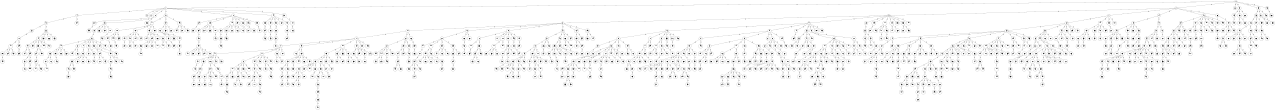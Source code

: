 graph G {
size="8.5,11;"
ratio = "expand;"
fixedsize="true;"
overlap="scale;"
node[shape=circle,width=.12,hight=.12,fontsize=12]
edge[fontsize=12]

0[label=" 0" color=black, pos="1.2141458,0.11451828!"];
1[label=" 1" color=black, pos="0.95527713,1.3007215!"];
2[label=" 2" color=black, pos="2.3931111,2.6183411!"];
3[label=" 3" color=black, pos="1.3538071,0.041239372!"];
4[label=" 4" color=black, pos="2.1557053,0.086339842!"];
5[label=" 5" color=black, pos="0.83362644,0.29618573!"];
6[label=" 6" color=black, pos="2.411159,1.8099886!"];
7[label=" 7" color=black, pos="2.7569724,1.6696483!"];
8[label=" 8" color=black, pos="1.10116,0.3485064!"];
9[label=" 9" color=black, pos="1.389435,2.8474424!"];
10[label=" 10" color=black, pos="2.1444958,1.7521698!"];
11[label=" 11" color=black, pos="1.1530431,1.8794347!"];
12[label=" 12" color=black, pos="2.8714658,1.8832744!"];
13[label=" 13" color=black, pos="2.1867255,0.8334497!"];
14[label=" 14" color=black, pos="0.016224743,1.7366168!"];
15[label=" 15" color=black, pos="1.8088788,0.74431536!"];
16[label=" 16" color=black, pos="2.1904316,0.9664758!"];
17[label=" 17" color=black, pos="0.74204964,2.3624128!"];
18[label=" 18" color=black, pos="1.2797017,2.3848483!"];
19[label=" 19" color=black, pos="0.90799183,1.7414932!"];
20[label=" 20" color=black, pos="0.23005748,0.48454985!"];
21[label=" 21" color=black, pos="0.80422774,2.0146674!"];
22[label=" 22" color=black, pos="0.96143786,0.59364965!"];
23[label=" 23" color=black, pos="0.15754933,0.68035536!"];
24[label=" 24" color=black, pos="2.4307868,1.9278476!"];
25[label=" 25" color=black, pos="2.4607494,1.0593818!"];
26[label=" 26" color=black, pos="2.404843,0.1731959!"];
27[label=" 27" color=black, pos="2.708513,0.092292463!"];
28[label=" 28" color=black, pos="0.53945675,1.3553534!"];
29[label=" 29" color=black, pos="0.89484186,1.164137!"];
30[label=" 30" color=black, pos="2.1213051,1.6265963!"];
31[label=" 31" color=black, pos="1.0957516,0.62683536!"];
32[label=" 32" color=black, pos="0.95378286,2.6993748!"];
33[label=" 33" color=black, pos="2.8449433,0.15498332!"];
34[label=" 34" color=black, pos="0.20298664,2.5626212!"];
35[label=" 35" color=black, pos="0.24286835,1.8500701!"];
36[label=" 36" color=black, pos="2.231756,2.1260096!"];
37[label=" 37" color=black, pos="1.5754444,2.9828776!"];
38[label=" 38" color=black, pos="0.047933182,2.9756039!"];
39[label=" 39" color=black, pos="0.9164256,2.6702232!"];
40[label=" 40" color=black, pos="2.1571222,1.2847407!"];
41[label=" 41" color=black, pos="2.1283546,2.2518519!"];
42[label=" 42" color=black, pos="1.7679032,1.2428408!"];
43[label=" 43" color=black, pos="0.46938675,0.79309669!"];
44[label=" 44" color=black, pos="2.2983346,0.82774056!"];
45[label=" 45" color=black, pos="0.20925284,2.5705285!"];
46[label=" 46" color=black, pos="1.420092,0.40087083!"];
47[label=" 47" color=black, pos="0.14857161,0.20672607!"];
48[label=" 48" color=black, pos="1.440692,2.3077593!"];
49[label=" 49" color=black, pos="2.9311908,0.90038778!"];
50[label=" 50" color=black, pos="2.3740843,1.7098656!"];
51[label=" 51" color=black, pos="1.2361396,0.54461378!"];
52[label=" 52" color=black, pos="0.42206856,2.4082532!"];
53[label=" 53" color=black, pos="1.1829724,0.88850742!"];
54[label=" 54" color=black, pos="2.524914,0.93958206!"];
55[label=" 55" color=black, pos="0.36047227,1.9791794!"];
56[label=" 56" color=black, pos="0.63777489,2.3702109!"];
57[label=" 57" color=black, pos="2.84655,2.2680597!"];
58[label=" 58" color=black, pos="2.4138273,1.0641053!"];
59[label=" 59" color=black, pos="2.4808876,0.18444109!"];
60[label=" 60" color=black, pos="0.98107345,2.5342775!"];
61[label=" 61" color=black, pos="0.57147593,1.7671103!"];
62[label=" 62" color=black, pos="2.7121632,2.7698756!"];
63[label=" 63" color=black, pos="2.8530005,1.8737998!"];
64[label=" 64" color=black, pos="1.0359937,0.059741088!"];
65[label=" 65" color=black, pos="1.5146093,1.103178!"];
66[label=" 66" color=black, pos="2.3057261,0.57840348!"];
67[label=" 67" color=black, pos="0.77600244,2.6895698!"];
68[label=" 68" color=black, pos="2.3555388,1.9211218!"];
69[label=" 69" color=black, pos="2.6466323,0.023404711!"];
70[label=" 70" color=black, pos="1.3949245,2.431431!"];
71[label=" 71" color=black, pos="2.5423353,2.7387004!"];
72[label=" 72" color=black, pos="1.5492414,1.4608727!"];
73[label=" 73" color=black, pos="1.1262423,2.9922873!"];
74[label=" 74" color=black, pos="1.7313341,0.21858206!"];
75[label=" 75" color=black, pos="1.3335353,2.2644124!"];
76[label=" 76" color=black, pos="2.1319992,2.6160889!"];
77[label=" 77" color=black, pos="2.8737663,2.1374271!"];
78[label=" 78" color=black, pos="0.43277393,0.51661583!"];
79[label=" 79" color=black, pos="0.87408885,0.5534382!"];
80[label=" 80" color=black, pos="2.0537578,1.487181!"];
81[label=" 81" color=black, pos="2.5783616,2.6119685!"];
82[label=" 82" color=black, pos="1.050159,1.8170322!"];
83[label=" 83" color=black, pos="0.73870245,2.0727685!"];
84[label=" 84" color=black, pos="0.26697874,2.6493332!"];
85[label=" 85" color=black, pos="0.32835114,1.4094358!"];
86[label=" 86" color=black, pos="1.3556184,2.7362343!"];
87[label=" 87" color=black, pos="2.1813679,2.6530375!"];
88[label=" 88" color=black, pos="2.3039834,2.4151259!"];
89[label=" 89" color=black, pos="2.6196868,2.1920407!"];
90[label=" 90" color=black, pos="2.857645,1.0535402!"];
91[label=" 91" color=black, pos="0.090517523,1.4670491!"];
92[label=" 92" color=black, pos="2.8151662,1.4982413!"];
93[label=" 93" color=black, pos="0.90314261,2.9046424!"];
94[label=" 94" color=black, pos="1.8337288,2.4884682!"];
95[label=" 95" color=black, pos="1.9305492,2.2502224!"];
96[label=" 96" color=black, pos="2.2817242,1.1168776!"];
97[label=" 97" color=black, pos="1.6924427,2.5712567!"];
98[label=" 98" color=black, pos="1.3179913,2.1464351!"];
99[label=" 99" color=black, pos="1.7511056,0.76600507!"];
100[label=" 100" color=black, pos="0.7298665,1.7097891!"];
101[label=" 101" color=black, pos="2.1719235,1.8917701!"];
102[label=" 102" color=black, pos="2.2553082,2.0207489!"];
103[label=" 103" color=black, pos="2.521744,1.4203899!"];
104[label=" 104" color=black, pos="1.9363196,1.704879!"];
105[label=" 105" color=black, pos="0.84618584,1.1788499!"];
106[label=" 106" color=black, pos="1.9009326,1.5726859!"];
107[label=" 107" color=black, pos="0.93876918,0.21830991!"];
108[label=" 108" color=black, pos="0.60293737,1.3016448!"];
109[label=" 109" color=black, pos="0.54253055,2.7805131!"];
110[label=" 110" color=black, pos="2.5736532,1.9836961!"];
111[label=" 111" color=black, pos="2.0722333,0.89886521!"];
112[label=" 112" color=black, pos="0.9413535,1.6373152!"];
113[label=" 113" color=black, pos="0.87987992,0.95171646!"];
114[label=" 114" color=black, pos="2.1414501,2.4328506!"];
115[label=" 115" color=black, pos="1.8630934,0.74885494!"];
116[label=" 116" color=black, pos="0.57925957,2.2408916!"];
117[label=" 117" color=black, pos="2.2439146,0.91962886!"];
118[label=" 118" color=black, pos="1.8226666,1.9129649!"];
119[label=" 119" color=black, pos="1.307411,0.90345281!"];
120[label=" 120" color=black, pos="1.4155743,2.0363038!"];
121[label=" 121" color=black, pos="2.356933,2.0762667!"];
122[label=" 122" color=black, pos="0.51242265,2.5786024!"];
123[label=" 123" color=black, pos="2.1602779,2.8415468!"];
124[label=" 124" color=black, pos="2.3779571,1.8613275!"];
125[label=" 125" color=black, pos="1.1038431,0.43943942!"];
126[label=" 126" color=black, pos="2.6842814,2.8214097!"];
127[label=" 127" color=black, pos="2.1642343,1.2404568!"];
128[label=" 128" color=black, pos="2.2656305,0.87526282!"];
129[label=" 129" color=black, pos="1.2647808,2.1209467!"];
130[label=" 130" color=black, pos="2.4606468,1.1527195!"];
131[label=" 131" color=black, pos="2.0270064,2.3604621!"];
132[label=" 132" color=black, pos="1.0767048,1.0268351!"];
133[label=" 133" color=black, pos="1.0027461,1.1070577!"];
134[label=" 134" color=black, pos="2.8186788,1.6787198!"];
135[label=" 135" color=black, pos="1.6533299,0.56272175!"];
136[label=" 136" color=black, pos="2.1959371,1.5415239!"];
137[label=" 137" color=black, pos="2.3895141,0.23792132!"];
138[label=" 138" color=black, pos="2.3620196,1.4710856!"];
139[label=" 139" color=black, pos="2.3849072,2.7939894!"];
140[label=" 140" color=black, pos="2.0533375,2.6421599!"];
141[label=" 141" color=black, pos="0.28709899,2.743111!"];
142[label=" 142" color=black, pos="2.6776849,0.088690915!"];
143[label=" 143" color=black, pos="0.34100727,2.2499752!"];
144[label=" 144" color=black, pos="0.089397236,2.9976622!"];
145[label=" 145" color=black, pos="1.4539696,2.3290723!"];
146[label=" 146" color=black, pos="0.62622436,0.20501514!"];
147[label=" 147" color=black, pos="2.6317057,2.4727435!"];
148[label=" 148" color=black, pos="2.819829,2.7411267!"];
149[label=" 149" color=black, pos="2.8641209,1.2127058!"];
150[label=" 150" color=black, pos="1.9060685,0.87282063!"];
151[label=" 151" color=black, pos="1.9528094,2.7840201!"];
152[label=" 152" color=black, pos="1.9142949,2.5211179!"];
153[label=" 153" color=black, pos="2.0172658,0.18425369!"];
154[label=" 154" color=black, pos="0.65034808,2.6546217!"];
155[label=" 155" color=black, pos="2.3882734,2.9670969!"];
156[label=" 156" color=black, pos="0.24226848,1.3150304!"];
157[label=" 157" color=black, pos="0.19246133,2.6481952!"];
158[label=" 158" color=black, pos="2.8291329,0.34560552!"];
159[label=" 159" color=black, pos="2.6438116,2.8241488!"];
160[label=" 160" color=black, pos="2.9113079,1.926371!"];
161[label=" 161" color=black, pos="1.1954569,0.57206386!"];
162[label=" 162" color=black, pos="2.4998935,2.1278588!"];
163[label=" 163" color=black, pos="2.3540507,2.0962693!"];
164[label=" 164" color=black, pos="1.8031793,2.7027085!"];
165[label=" 165" color=black, pos="1.9390358,1.0941704!"];
166[label=" 166" color=black, pos="1.8719195,1.5501109!"];
167[label=" 167" color=black, pos="0.56940154,2.0738376!"];
168[label=" 168" color=black, pos="0.71952646,2.4092831!"];
169[label=" 169" color=black, pos="2.1108333,2.7607884!"];
170[label=" 170" color=black, pos="0.2080325,0.49889369!"];
171[label=" 171" color=black, pos="2.9836029,2.1584024!"];
172[label=" 172" color=black, pos="0.0064625638,0.78242285!"];
173[label=" 173" color=black, pos="1.2120146,0.71366699!"];
174[label=" 174" color=black, pos="2.3163692,1.5996652!"];
175[label=" 175" color=black, pos="2.6380376,1.3664802!"];
176[label=" 176" color=black, pos="0.67371135,0.27254742!"];
177[label=" 177" color=black, pos="0.75711023,2.3952714!"];
178[label=" 178" color=black, pos="1.921983,1.5272259!"];
179[label=" 179" color=black, pos="0.48932806,0.69236814!"];
180[label=" 180" color=black, pos="2.5467392,1.441289!"];
181[label=" 181" color=black, pos="1.3513843,2.8426879!"];
182[label=" 182" color=black, pos="1.4187338,1.5535243!"];
183[label=" 183" color=black, pos="2.1158558,1.4143354!"];
184[label=" 184" color=black, pos="1.6957678,2.5741118!"];
185[label=" 185" color=black, pos="1.7202187,2.4180207!"];
186[label=" 186" color=black, pos="0.86354834,2.5477876!"];
187[label=" 187" color=black, pos="1.6308749,2.848667!"];
188[label=" 188" color=black, pos="1.7149468,2.9363679!"];
189[label=" 189" color=black, pos="0.44491196,0.73408456!"];
190[label=" 190" color=black, pos="0.22140888,2.9204172!"];
191[label=" 191" color=black, pos="2.2076133,2.1268318!"];
192[label=" 192" color=black, pos="1.0216354,2.3562591!"];
193[label=" 193" color=black, pos="2.6703268,1.3840557!"];
194[label=" 194" color=black, pos="1.7195264,1.8867516!"];
195[label=" 195" color=black, pos="1.1719991,0.52801549!"];
196[label=" 196" color=black, pos="1.0253746,0.95327693!"];
197[label=" 197" color=black, pos="2.2434393,0.33393235!"];
198[label=" 198" color=black, pos="1.9749703,1.8021128!"];
199[label=" 199" color=black, pos="0.58910209,1.0859648!"];
200[label=" 200" color=black, pos="1.6298883,1.3525915!"];
201[label=" 201" color=black, pos="0.21650362,2.8340903!"];
202[label=" 202" color=black, pos="2.6684906,2.2864314!"];
203[label=" 203" color=black, pos="1.4562605,2.7274356!"];
204[label=" 204" color=black, pos="1.2788303,1.9519217!"];
205[label=" 205" color=black, pos="2.368074,1.9871177!"];
206[label=" 206" color=black, pos="1.5402035,1.5256281!"];
207[label=" 207" color=black, pos="1.7181752,0.74004312!"];
208[label=" 208" color=black, pos="1.0538166,2.6482787!"];
209[label=" 209" color=black, pos="0.82928189,2.2063503!"];
210[label=" 210" color=black, pos="1.2032109,1.3382622!"];
211[label=" 211" color=black, pos="1.3072285,1.1411065!"];
212[label=" 212" color=black, pos="0.74641039,1.1083284!"];
213[label=" 213" color=black, pos="2.3788822,0.45752879!"];
214[label=" 214" color=black, pos="0.8846767,1.0483914!"];
215[label=" 215" color=black, pos="2.5947497,0.95091549!"];
216[label=" 216" color=black, pos="1.8810691,0.91888656!"];
217[label=" 217" color=black, pos="2.0815632,2.2081235!"];
218[label=" 218" color=black, pos="1.6180185,1.9442455!"];
219[label=" 219" color=black, pos="1.6120836,0.5113059!"];
220[label=" 220" color=black, pos="1.1783801,0.47297842!"];
221[label=" 221" color=black, pos="1.7150805,2.4763481!"];
222[label=" 222" color=black, pos="1.9136641,0.20260911!"];
223[label=" 223" color=black, pos="0.31317395,2.15698!"];
224[label=" 224" color=black, pos="1.7527188,1.9045941!"];
225[label=" 225" color=black, pos="2.2011034,1.119056!"];
226[label=" 226" color=black, pos="1.6591034,0.744369!"];
227[label=" 227" color=black, pos="1.1486535,0.62968106!"];
228[label=" 228" color=black, pos="0.87530923,1.8842959!"];
229[label=" 229" color=black, pos="0.03316669,2.1901469!"];
230[label=" 230" color=black, pos="2.8853834,0.45524446!"];
231[label=" 231" color=black, pos="1.5462806,2.3928004!"];
232[label=" 232" color=black, pos="0.68809104,2.1332813!"];
233[label=" 233" color=black, pos="1.4101122,0.7083164!"];
234[label=" 234" color=black, pos="2.3156388,1.3404027!"];
235[label=" 235" color=black, pos="1.7083603,1.7913259!"];
236[label=" 236" color=black, pos="2.0727432,2.1740592!"];
237[label=" 237" color=black, pos="1.0362657,1.0527407!"];
238[label=" 238" color=black, pos="2.7569621,1.1202064!"];
239[label=" 239" color=black, pos="2.1202096,0.60224199!"];
240[label=" 240" color=black, pos="2.8104014,0.6974951!"];
241[label=" 241" color=black, pos="0.98786065,0.28972926!"];
242[label=" 242" color=black, pos="1.8584969,1.7677918!"];
243[label=" 243" color=black, pos="0.60021573,0.15052674!"];
244[label=" 244" color=black, pos="1.2347394,1.7788689!"];
245[label=" 245" color=black, pos="1.688792,1.1926542!"];
246[label=" 246" color=black, pos="0.33959472,2.7489967!"];
247[label=" 247" color=black, pos="1.8258675,0.26810496!"];
248[label=" 248" color=black, pos="1.086762,0.85678246!"];
249[label=" 249" color=black, pos="1.3714116,2.3781222!"];
250[label=" 250" color=black, pos="0.7766437,2.7967657!"];
251[label=" 251" color=black, pos="2.7050316,1.0498184!"];
252[label=" 252" color=black, pos="0.27187838,1.2107761!"];
253[label=" 253" color=black, pos="2.6602969,1.4064245!"];
254[label=" 254" color=black, pos="1.7162909,0.45969593!"];
255[label=" 255" color=black, pos="2.5066599,1.1784273!"];
256[label=" 256" color=black, pos="2.693401,1.6680446!"];
257[label=" 257" color=black, pos="2.1817214,0.29472098!"];
258[label=" 258" color=black, pos="2.1920807,0.33522457!"];
259[label=" 259" color=black, pos="1.0387791,1.8368834!"];
260[label=" 260" color=black, pos="1.2137303,1.2713279!"];
261[label=" 261" color=black, pos="1.4510898,1.8739188!"];
262[label=" 262" color=black, pos="0.83317361,0.70953917!"];
263[label=" 263" color=black, pos="2.0614156,1.9332555!"];
264[label=" 264" color=black, pos="0.92317615,2.8196291!"];
265[label=" 265" color=black, pos="0.6474669,2.0632627!"];
266[label=" 266" color=black, pos="1.2058367,2.73666!"];
267[label=" 267" color=black, pos="1.7835303,1.5552733!"];
268[label=" 268" color=black, pos="1.6212028,1.8712877!"];
269[label=" 269" color=black, pos="2.5043535,1.2396734!"];
270[label=" 270" color=black, pos="0.07882124,0.67736064!"];
271[label=" 271" color=black, pos="1.837179,2.8950534!"];
272[label=" 272" color=black, pos="1.2119163,0.86525276!"];
273[label=" 273" color=black, pos="2.8290326,0.69893079!"];
274[label=" 274" color=black, pos="2.3270028,2.2794852!"];
275[label=" 275" color=black, pos="0.0091340956,0.10779359!"];
276[label=" 276" color=black, pos="0.66135952,0.70262958!"];
277[label=" 277" color=black, pos="0.72428783,1.5032401!"];
278[label=" 278" color=black, pos="2.8915156,2.9433459!"];
279[label=" 279" color=black, pos="1.7912169,1.4890498!"];
280[label=" 280" color=black, pos="2.5530819,0.86251631!"];
281[label=" 281" color=black, pos="0.28281802,1.4169839!"];
282[label=" 282" color=black, pos="0.99703785,1.7203538!"];
283[label=" 283" color=black, pos="0.53122745,1.6365089!"];
284[label=" 284" color=black, pos="1.8072287,2.3583!"];
285[label=" 285" color=black, pos="0.28144145,2.3346256!"];
286[label=" 286" color=black, pos="1.0421408,1.9016517!"];
287[label=" 287" color=black, pos="2.1163709,0.83649089!"];
288[label=" 288" color=black, pos="2.745004,1.0515674!"];
289[label=" 289" color=black, pos="2.2604543,0.63764278!"];
290[label=" 290" color=black, pos="2.1650203,1.2636641!"];
291[label=" 291" color=black, pos="2.186144,1.8888347!"];
292[label=" 292" color=black, pos="2.2393114,1.5248893!"];
293[label=" 293" color=black, pos="0.10867478,1.6937099!"];
294[label=" 294" color=black, pos="2.1374865,2.9841734!"];
295[label=" 295" color=black, pos="2.986063,0.92331032!"];
296[label=" 296" color=black, pos="1.5196714,2.7588889!"];
297[label=" 297" color=black, pos="0.44342893,2.0376179!"];
298[label=" 298" color=black, pos="1.7545283,2.3046969!"];
299[label=" 299" color=black, pos="2.2014549,0.9340451!"];
300[label=" 300" color=black, pos="0.44066634,2.9615191!"];
301[label=" 301" color=black, pos="2.3184494,0.70015675!"];
302[label=" 302" color=black, pos="0.25059057,2.7097934!"];
303[label=" 303" color=black, pos="0.50499437,1.9677205!"];
304[label=" 304" color=black, pos="0.60798144,2.8047915!"];
305[label=" 305" color=black, pos="1.1231411,0.65985958!"];
306[label=" 306" color=black, pos="1.1436914,2.8183417!"];
307[label=" 307" color=black, pos="2.1580882,0.78591255!"];
308[label=" 308" color=black, pos="2.2113212,2.1480956!"];
309[label=" 309" color=black, pos="0.40266073,0.98570662!"];
310[label=" 310" color=black, pos="0.53258249,2.8899048!"];
311[label=" 311" color=black, pos="0.32860381,0.062242668!"];
312[label=" 312" color=black, pos="1.5842347,2.9879956!"];
313[label=" 313" color=black, pos="0.70944363,0.58504507!"];
314[label=" 314" color=black, pos="1.6124117,0.19828125!"];
315[label=" 315" color=black, pos="1.1557735,2.3692544!"];
316[label=" 316" color=black, pos="1.7316255,2.8968654!"];
317[label=" 317" color=black, pos="1.3656024,0.78753752!"];
318[label=" 318" color=black, pos="0.57807211,0.93576174!"];
319[label=" 319" color=black, pos="0.53506762,1.8432612!"];
320[label=" 320" color=black, pos="0.86503863,0.82667799!"];
321[label=" 321" color=black, pos="2.479112,1.4276173!"];
322[label=" 322" color=black, pos="0.81510982,2.8620236!"];
323[label=" 323" color=black, pos="1.6100923,1.3379782!"];
324[label=" 324" color=black, pos="1.748628,0.47600404!"];
325[label=" 325" color=black, pos="1.1174157,0.012415315!"];
326[label=" 326" color=black, pos="1.9409839,1.6021637!"];
327[label=" 327" color=black, pos="1.9461815,0.5953538!"];
328[label=" 328" color=black, pos="0.27668162,0.38570236!"];
329[label=" 329" color=black, pos="1.8337549,1.8473173!"];
330[label=" 330" color=black, pos="1.4392181,2.619748!"];
331[label=" 331" color=black, pos="0.94061885,2.3910282!"];
332[label=" 332" color=black, pos="1.1925698,2.8034773!"];
333[label=" 333" color=black, pos="1.1305738,0.0054732095!"];
334[label=" 334" color=black, pos="2.7640697,1.5476093!"];
335[label=" 335" color=black, pos="1.0530617,1.5214712!"];
336[label=" 336" color=black, pos="2.5649949,2.0855369!"];
337[label=" 337" color=black, pos="1.7204932,1.0476144!"];
338[label=" 338" color=black, pos="2.6421951,0.20902176!"];
339[label=" 339" color=black, pos="0.62508862,2.2720608!"];
340[label=" 340" color=black, pos="1.4670823,1.1276439!"];
341[label=" 341" color=black, pos="0.89143071,0.66921386!"];
342[label=" 342" color=black, pos="1.740754,1.3657515!"];
343[label=" 343" color=black, pos="0.35978618,1.123559!"];
344[label=" 344" color=black, pos="2.7943964,2.3235308!"];
345[label=" 345" color=black, pos="0.14195023,1.6746009!"];
346[label=" 346" color=black, pos="0.038507562,1.3669593!"];
347[label=" 347" color=black, pos="0.48367265,1.4812546!"];
348[label=" 348" color=black, pos="2.7145582,1.5484111!"];
349[label=" 349" color=black, pos="0.74201551,0.26148929!"];
350[label=" 350" color=black, pos="2.434448,0.27658516!"];
351[label=" 351" color=black, pos="2.5144636,1.7190153!"];
352[label=" 352" color=black, pos="0.6092402,0.82374947!"];
353[label=" 353" color=black, pos="1.4136912,1.5353358!"];
354[label=" 354" color=black, pos="2.381973,1.1157949!"];
355[label=" 355" color=black, pos="0.54131511,2.8164006!"];
356[label=" 356" color=black, pos="2.2059479,2.8618622!"];
357[label=" 357" color=black, pos="0.58243656,1.4307329!"];
358[label=" 358" color=black, pos="2.7505923,1.8111188!"];
359[label=" 359" color=black, pos="2.1074623,1.5739158!"];
360[label=" 360" color=black, pos="1.5726801,0.4678929!"];
361[label=" 361" color=black, pos="2.8960156,0.43856996!"];
362[label=" 362" color=black, pos="0.90552368,2.1436342!"];
363[label=" 363" color=black, pos="0.15141434,1.7027121!"];
364[label=" 364" color=black, pos="2.3248465,2.3053257!"];
365[label=" 365" color=black, pos="2.6879258,1.9241676!"];
366[label=" 366" color=black, pos="2.4433767,2.7035739!"];
367[label=" 367" color=black, pos="0.26542054,2.2675414!"];
368[label=" 368" color=black, pos="0.67515492,0.82447187!"];
369[label=" 369" color=black, pos="1.7386629,2.8491591!"];
370[label=" 370" color=black, pos="0.81740668,0.091025404!"];
371[label=" 371" color=black, pos="1.9528282,2.3261833!"];
372[label=" 372" color=black, pos="1.3583118,0.18495772!"];
373[label=" 373" color=black, pos="0.36756758,2.4847557!"];
374[label=" 374" color=black, pos="1.8444118,0.36178315!"];
375[label=" 375" color=black, pos="1.4658193,2.947933!"];
376[label=" 376" color=black, pos="1.3647588,0.71214474!"];
377[label=" 377" color=black, pos="0.035446683,2.7476084!"];
378[label=" 378" color=black, pos="0.55409717,0.82167439!"];
379[label=" 379" color=black, pos="0.63237126,1.7846!"];
380[label=" 380" color=black, pos="1.7793667,2.0369206!"];
381[label=" 381" color=black, pos="0.07868309,2.9578785!"];
382[label=" 382" color=black, pos="1.7100059,2.0329273!"];
383[label=" 383" color=black, pos="0.94898617,0.31679948!"];
384[label=" 384" color=black, pos="1.7532651,0.41716673!"];
385[label=" 385" color=black, pos="1.590248,1.6415652!"];
386[label=" 386" color=black, pos="1.0034089,2.6512706!"];
387[label=" 387" color=black, pos="2.6110972,2.6264632!"];
388[label=" 388" color=black, pos="1.4054283,1.5373981!"];
389[label=" 389" color=black, pos="0.18506014,1.4072063!"];
390[label=" 390" color=black, pos="1.8149382,2.0708913!"];
391[label=" 391" color=black, pos="2.4209938,1.0776694!"];
392[label=" 392" color=black, pos="0.416635,0.96297072!"];
393[label=" 393" color=black, pos="0.6596112,1.1512282!"];
394[label=" 394" color=black, pos="2.0677754,1.2988002!"];
395[label=" 395" color=black, pos="0.23836936,1.0693365!"];
396[label=" 396" color=black, pos="2.5886472,1.127909!"];
397[label=" 397" color=black, pos="1.1020112,2.6687734!"];
398[label=" 398" color=black, pos="2.9752489,0.68087377!"];
399[label=" 399" color=black, pos="2.1273555,0.57050164!"];
400[label=" 400" color=black, pos="1.2533792,2.5508735!"];
401[label=" 401" color=black, pos="1.1380082,1.5760105!"];
402[label=" 402" color=black, pos="0.50460059,1.8846563!"];
403[label=" 403" color=black, pos="1.8000741,1.3867676!"];
404[label=" 404" color=black, pos="0.56072738,2.1624286!"];
405[label=" 405" color=black, pos="2.049792,0.57968795!"];
406[label=" 406" color=black, pos="2.5708667,2.4212836!"];
407[label=" 407" color=black, pos="2.0191049,0.24221276!"];
408[label=" 408" color=black, pos="1.5252576,0.18547454!"];
409[label=" 409" color=black, pos="2.4951881,0.86904947!"];
410[label=" 410" color=black, pos="2.6362957,0.74275863!"];
411[label=" 411" color=black, pos="1.7076985,2.8250911!"];
412[label=" 412" color=black, pos="0.64420287,1.9311645!"];
413[label=" 413" color=black, pos="2.8187217,0.71903571!"];
414[label=" 414" color=black, pos="2.7714142,1.0878107!"];
415[label=" 415" color=black, pos="2.1321045,0.063003128!"];
416[label=" 416" color=black, pos="2.1231098,2.3206279!"];
417[label=" 417" color=black, pos="1.0099627,1.6180866!"];
418[label=" 418" color=black, pos="1.9433831,0.082628272!"];
419[label=" 419" color=black, pos="1.4903714,1.9195076!"];
420[label=" 420" color=black, pos="2.8952391,0.82856914!"];
421[label=" 421" color=black, pos="1.3615245,1.1035492!"];
422[label=" 422" color=black, pos="0.68792413,0.92345768!"];
423[label=" 423" color=black, pos="1.5213834,0.4773907!"];
424[label=" 424" color=black, pos="0.23493848,2.2627911!"];
425[label=" 425" color=black, pos="1.987696,0.89115966!"];
426[label=" 426" color=black, pos="2.2417228,2.5821607!"];
427[label=" 427" color=black, pos="2.8815073,2.8666686!"];
428[label=" 428" color=black, pos="1.3523404,1.4907071!"];
429[label=" 429" color=black, pos="0.24284254,2.8468036!"];
430[label=" 430" color=black, pos="0.78561631,0.75079529!"];
431[label=" 431" color=black, pos="0.75672205,1.951493!"];
432[label=" 432" color=black, pos="2.0262046,1.2365617!"];
433[label=" 433" color=black, pos="2.0951617,2.9449796!"];
434[label=" 434" color=black, pos="1.1015093,2.0689788!"];
435[label=" 435" color=black, pos="1.0288087,0.75976296!"];
436[label=" 436" color=black, pos="1.6308851,1.095014!"];
437[label=" 437" color=black, pos="1.8447264,2.8044943!"];
438[label=" 438" color=black, pos="0.7120788,0.93734248!"];
439[label=" 439" color=black, pos="1.7834756,2.4604614!"];
440[label=" 440" color=black, pos="1.1031195,0.82358073!"];
441[label=" 441" color=black, pos="0.82474453,0.53516585!"];
442[label=" 442" color=black, pos="0.29570072,0.90927049!"];
443[label=" 443" color=black, pos="1.5397921,0.70565852!"];
444[label=" 444" color=black, pos="2.9195035,2.0444048!"];
445[label=" 445" color=black, pos="1.7424901,2.3945727!"];
446[label=" 446" color=black, pos="0.40418871,1.9233697!"];
447[label=" 447" color=black, pos="0.22075062,0.99734448!"];
448[label=" 448" color=black, pos="2.0808543,2.5221514!"];
449[label=" 449" color=black, pos="2.5894856,0.83185266!"];
450[label=" 450" color=black, pos="2.661462,2.2096957!"];
451[label=" 451" color=black, pos="2.4101566,2.3719313!"];
452[label=" 452" color=black, pos="2.7160267,0.093890072!"];
453[label=" 453" color=black, pos="1.2652352,1.9130857!"];
454[label=" 454" color=black, pos="0.8203779,1.8570882!"];
455[label=" 455" color=black, pos="1.2202865,0.36499868!"];
456[label=" 456" color=black, pos="0.67535788,0.2067396!"];
457[label=" 457" color=black, pos="2.9444674,2.1500297!"];
458[label=" 458" color=black, pos="1.7797154,1.8071835!"];
459[label=" 459" color=black, pos="1.2750796,1.5195322!"];
460[label=" 460" color=black, pos="2.5954508,0.44962313!"];
461[label=" 461" color=black, pos="0.10188498,0.53010987!"];
462[label=" 462" color=black, pos="0.19916422,2.9633914!"];
463[label=" 463" color=black, pos="2.2416308,0.72059157!"];
464[label=" 464" color=black, pos="2.2155402,0.18183207!"];
465[label=" 465" color=black, pos="1.9659234,2.765937!"];
466[label=" 466" color=black, pos="1.6915872,0.9355109!"];
467[label=" 467" color=black, pos="2.7522351,1.9577731!"];
468[label=" 468" color=black, pos="0.068465285,1.2083719!"];
469[label=" 469" color=black, pos="2.7701051,1.0926131!"];
470[label=" 470" color=black, pos="0.1256798,2.38872!"];
471[label=" 471" color=black, pos="1.3843946,2.2842992!"];
472[label=" 472" color=black, pos="2.0366428,2.7599424!"];
473[label=" 473" color=black, pos="2.797993,0.7482051!"];
474[label=" 474" color=black, pos="2.0989997,0.45624698!"];
475[label=" 475" color=black, pos="0.13875905,2.1989207!"];
476[label=" 476" color=black, pos="2.8214163,2.3775746!"];
477[label=" 477" color=black, pos="0.1457743,2.5607907!"];
478[label=" 478" color=black, pos="0.52619227,2.6387647!"];
479[label=" 479" color=black, pos="2.0588223,1.5105216!"];
480[label=" 480" color=black, pos="2.3891951,1.0980313!"];
481[label=" 481" color=black, pos="1.7963433,2.6767683!"];
482[label=" 482" color=black, pos="1.5299524,1.7465778!"];
483[label=" 483" color=black, pos="1.5470354,0.87593583!"];
484[label=" 484" color=black, pos="2.3527911,1.9599731!"];
485[label=" 485" color=black, pos="1.7236982,1.7700195!"];
486[label=" 486" color=black, pos="0.47027448,2.1604773!"];
487[label=" 487" color=black, pos="1.331848,2.6245619!"];
488[label=" 488" color=black, pos="1.9414629,0.90823123!"];
489[label=" 489" color=black, pos="0.56882971,0.63314924!"];
490[label=" 490" color=black, pos="2.7180149,1.7674937!"];
491[label=" 491" color=black, pos="0.32522559,0.63350201!"];
492[label=" 492" color=black, pos="1.8969399,0.17658208!"];
493[label=" 493" color=black, pos="2.1142389,0.87052851!"];
494[label=" 494" color=black, pos="0.35538573,0.1136102!"];
495[label=" 495" color=black, pos="0.70200474,0.40827683!"];
496[label=" 496" color=black, pos="2.4607654,1.3812739!"];
497[label=" 497" color=black, pos="2.9015076,2.1283772!"];
498[label=" 498" color=black, pos="0.39415021,0.88457275!"];
499[label=" 499" color=black, pos="2.5393004,2.3973925!"];
500[label=" 500" color=black, pos="0.11154989,1.0568784!"];
501[label=" 501" color=black, pos="1.5205761,1.8103022!"];
502[label=" 502" color=black, pos="1.9584127,1.5631956!"];
503[label=" 503" color=black, pos="1.6620845,0.30388508!"];
504[label=" 504" color=black, pos="0.28798046,2.1524449!"];
505[label=" 505" color=black, pos="0.69958214,0.80901055!"];
506[label=" 506" color=black, pos="2.176693,0.81310813!"];
507[label=" 507" color=black, pos="0.21165805,0.15223367!"];
508[label=" 508" color=black, pos="1.7844752,2.5489967!"];
509[label=" 509" color=black, pos="1.1365189,1.1810131!"];
510[label=" 510" color=black, pos="2.2832113,0.75534895!"];
511[label=" 511" color=black, pos="0.71568112,0.068145708!"];
512[label=" 512" color=black, pos="0.74439303,1.1931496!"];
513[label=" 513" color=black, pos="1.5014128,2.5377075!"];
514[label=" 514" color=black, pos="0.69574349,2.3940992!"];
515[label=" 515" color=black, pos="1.5613163,1.2306095!"];
516[label=" 516" color=black, pos="2.7554449,1.6508427!"];
517[label=" 517" color=black, pos="0.13890517,1.9868954!"];
518[label=" 518" color=black, pos="2.5760645,2.3674123!"];
519[label=" 519" color=black, pos="2.8014784,1.2954072!"];
520[label=" 520" color=black, pos="2.6561487,1.9898466!"];
521[label=" 521" color=black, pos="2.4907171,2.8356674!"];
522[label=" 522" color=black, pos="1.8783697,0.093862123!"];
523[label=" 523" color=black, pos="0.77609953,1.7854774!"];
524[label=" 524" color=black, pos="0.10407784,1.4235083!"];
525[label=" 525" color=black, pos="0.26817589,1.6650995!"];
526[label=" 526" color=black, pos="0.15264797,0.13598609!"];
527[label=" 527" color=black, pos="1.4680699,0.49999772!"];
528[label=" 528" color=black, pos="2.9199502,1.2817802!"];
529[label=" 529" color=black, pos="2.0173983,1.5971279!"];
530[label=" 530" color=black, pos="0.34721413,1.335454!"];
531[label=" 531" color=black, pos="2.0154616,1.6548581!"];
532[label=" 532" color=black, pos="0.55725144,1.3625225!"];
533[label=" 533" color=black, pos="2.4887701,1.6696678!"];
534[label=" 534" color=black, pos="2.0601339,2.5955444!"];
535[label=" 535" color=black, pos="2.2370472,2.6524225!"];
536[label=" 536" color=black, pos="0.58538636,1.5676647!"];
537[label=" 537" color=black, pos="2.0516501,1.4985528!"];
538[label=" 538" color=black, pos="0.8557826,0.52217792!"];
539[label=" 539" color=black, pos="0.95493813,2.9907837!"];
540[label=" 540" color=black, pos="1.2554025,1.3376169!"];
541[label=" 541" color=black, pos="0.38092817,0.38559056!"];
542[label=" 542" color=black, pos="2.8129385,1.9692659!"];
543[label=" 543" color=black, pos="0.076677016,0.20698312!"];
544[label=" 544" color=black, pos="0.55589094,2.2648481!"];
545[label=" 545" color=black, pos="0.93944044,2.0064053!"];
546[label=" 546" color=black, pos="1.5974076,1.6664673!"];
547[label=" 547" color=black, pos="2.7056193,1.0645353!"];
548[label=" 548" color=black, pos="0.010557103,2.7051943!"];
549[label=" 549" color=black, pos="1.4094369,0.83254732!"];
550[label=" 550" color=black, pos="0.071919779,0.2723611!"];
551[label=" 551" color=black, pos="1.4235015,1.8106602!"];
552[label=" 552" color=black, pos="1.2539921,0.58693352!"];
553[label=" 553" color=black, pos="0.83890909,0.98865555!"];
554[label=" 554" color=black, pos="1.1219221,0.98866241!"];
555[label=" 555" color=black, pos="1.3123738,0.78856319!"];
556[label=" 556" color=black, pos="1.4553499,1.7144161!"];
557[label=" 557" color=black, pos="2.5845423,1.0871622!"];
558[label=" 558" color=black, pos="0.34877664,0.80505891!"];
559[label=" 559" color=black, pos="0.83886748,1.7516706!"];
560[label=" 560" color=black, pos="1.6912273,1.2862921!"];
561[label=" 561" color=black, pos="2.931943,1.9664531!"];
562[label=" 562" color=black, pos="1.9300704,2.8814065!"];
563[label=" 563" color=black, pos="2.0083132,1.565375!"];
564[label=" 564" color=black, pos="2.1637272,0.3284499!"];
565[label=" 565" color=black, pos="2.8267546,1.4047316!"];
566[label=" 566" color=black, pos="2.7751353,1.9478094!"];
567[label=" 567" color=black, pos="1.8255096,2.7068623!"];
568[label=" 568" color=black, pos="1.0380841,2.0468734!"];
569[label=" 569" color=black, pos="2.268102,2.0238922!"];
570[label=" 570" color=black, pos="0.96844201,1.4406166!"];
571[label=" 571" color=black, pos="2.5752684,1.4404184!"];
572[label=" 572" color=black, pos="1.2857828,2.4872651!"];
573[label=" 573" color=black, pos="2.1844803,1.2880686!"];
574[label=" 574" color=black, pos="2.1017873,1.5736184!"];
575[label=" 575" color=black, pos="1.9353581,0.44403381!"];
576[label=" 576" color=black, pos="1.2736352,2.9434693!"];
577[label=" 577" color=black, pos="2.5042337,1.7399096!"];
578[label=" 578" color=black, pos="2.8726603,1.4494309!"];
579[label=" 579" color=black, pos="1.1865179,0.1869243!"];
580[label=" 580" color=black, pos="2.6587175,1.5848381!"];
581[label=" 581" color=black, pos="2.5661862,1.8028135!"];
582[label=" 582" color=black, pos="2.1087848,0.59527028!"];
583[label=" 583" color=black, pos="1.6569127,1.017585!"];
584[label=" 584" color=black, pos="2.5302113,0.4722851!"];
585[label=" 585" color=black, pos="2.9284158,0.50712061!"];
586[label=" 586" color=black, pos="2.392721,2.2490048!"];
587[label=" 587" color=black, pos="2.8464008,2.0515395!"];
588[label=" 588" color=black, pos="0.11011852,2.3483162!"];
589[label=" 589" color=black, pos="0.50928428,0.3442781!"];
590[label=" 590" color=black, pos="0.52756167,0.66221186!"];
591[label=" 591" color=black, pos="0.97885247,1.1150223!"];
592[label=" 592" color=black, pos="2.6408512,1.5435087!"];
593[label=" 593" color=black, pos="0.79950213,0.37034314!"];
594[label=" 594" color=black, pos="2.0071808,1.7714619!"];
595[label=" 595" color=black, pos="0.055277042,2.3587!"];
596[label=" 596" color=black, pos="0.45937897,0.84170024!"];
597[label=" 597" color=black, pos="2.8581459,0.58673229!"];
598[label=" 598" color=black, pos="0.12552672,2.570182!"];
599[label=" 599" color=black, pos="0.92874101,2.6134429!"];
600[label=" 600" color=black, pos="2.2725117,2.1388592!"];
601[label=" 601" color=black, pos="0.20758089,0.26423688!"];
602[label=" 602" color=black, pos="0.12855029,0.06834329!"];
603[label=" 603" color=black, pos="1.8587002,0.3492229!"];
604[label=" 604" color=black, pos="2.1340594,2.2867424!"];
605[label=" 605" color=black, pos="0.37690148,1.3779129!"];
606[label=" 606" color=black, pos="0.12241887,0.6068074!"];
607[label=" 607" color=black, pos="1.6332991,2.6207521!"];
608[label=" 608" color=black, pos="0.37720194,0.9778246!"];
609[label=" 609" color=black, pos="2.2688136,2.7995445!"];
610[label=" 610" color=black, pos="2.2777603,1.5811913!"];
611[label=" 611" color=black, pos="1.294931,0.45453965!"];
612[label=" 612" color=black, pos="0.1213373,0.42119578!"];
613[label=" 613" color=black, pos="0.61475681,2.000667!"];
614[label=" 614" color=black, pos="0.74720355,2.7883355!"];
615[label=" 615" color=black, pos="2.8277247,0.28631349!"];
616[label=" 616" color=black, pos="2.1686989,2.7897095!"];
617[label=" 617" color=black, pos="1.5061996,1.8348764!"];
618[label=" 618" color=black, pos="1.4571418,0.9204203!"];
619[label=" 619" color=black, pos="2.3464819,2.1810633!"];
620[label=" 620" color=black, pos="2.116242,1.9660579!"];
621[label=" 621" color=black, pos="0.40136775,1.4681745!"];
622[label=" 622" color=black, pos="2.5741993,1.529074!"];
623[label=" 623" color=black, pos="2.6655977,2.6068507!"];
624[label=" 624" color=black, pos="0.079525549,2.2718091!"];
625[label=" 625" color=black, pos="1.9858142,2.3696849!"];
626[label=" 626" color=black, pos="2.5227532,2.1950288!"];
627[label=" 627" color=black, pos="2.6650652,1.3370542!"];
628[label=" 628" color=black, pos="1.9783511,1.5123061!"];
629[label=" 629" color=black, pos="1.2698371,0.52829016!"];
630[label=" 630" color=black, pos="0.23699066,0.24596043!"];
631[label=" 631" color=black, pos="2.8727516,2.7368849!"];
632[label=" 632" color=black, pos="0.24937128,0.53800226!"];
633[label=" 633" color=black, pos="1.1153795,0.67814136!"];
634[label=" 634" color=black, pos="0.19779243,2.5073678!"];
635[label=" 635" color=black, pos="0.24926218,0.64416485!"];
636[label=" 636" color=black, pos="2.1475342,1.6073322!"];
637[label=" 637" color=black, pos="1.1369515,0.26140771!"];
638[label=" 638" color=black, pos="0.19298648,2.2765305!"];
639[label=" 639" color=black, pos="2.3601793,0.018015246!"];
640[label=" 640" color=black, pos="2.0221094,0.84473596!"];
641[label=" 641" color=black, pos="1.4637047,2.7756217!"];
642[label=" 642" color=black, pos="1.3960475,0.52435475!"];
643[label=" 643" color=black, pos="1.1274115,2.8729229!"];
644[label=" 644" color=black, pos="0.32499053,1.6923171!"];
645[label=" 645" color=black, pos="1.6158774,0.83588423!"];
646[label=" 646" color=black, pos="0.46109294,2.874602!"];
647[label=" 647" color=black, pos="1.1258302,1.4308227!"];
648[label=" 648" color=black, pos="2.4486348,2.2854285!"];
649[label=" 649" color=black, pos="2.798436,1.5738366!"];
650[label=" 650" color=black, pos="2.3440397,1.8397931!"];
651[label=" 651" color=black, pos="0.26671095,0.74639699!"];
652[label=" 652" color=black, pos="2.1929711,2.0536435!"];
653[label=" 653" color=black, pos="1.3924389,0.61771246!"];
654[label=" 654" color=black, pos="0.0019424935,2.674804!"];
655[label=" 655" color=black, pos="2.3849317,1.2757122!"];
656[label=" 656" color=black, pos="2.3811854,0.74590591!"];
657[label=" 657" color=black, pos="2.6221909,0.37410487!"];
658[label=" 658" color=black, pos="1.4179338,2.4376818!"];
659[label=" 659" color=black, pos="0.92661399,0.27634627!"];
660[label=" 660" color=black, pos="1.6227929,2.9284337!"];
661[label=" 661" color=black, pos="1.2195175,0.86876356!"];
662[label=" 662" color=black, pos="1.0384606,0.34923269!"];
663[label=" 663" color=black, pos="1.6491943,0.25695875!"];
664[label=" 664" color=black, pos="2.1860857,0.2100011!"];
665[label=" 665" color=black, pos="2.3226072,1.7745072!"];
666[label=" 666" color=black, pos="1.7980039,0.42518581!"];
667[label=" 667" color=black, pos="2.3962678,0.84420305!"];
668[label=" 668" color=black, pos="2.0315219,2.0342925!"];
669[label=" 669" color=black, pos="2.3187829,1.4724994!"];
670[label=" 670" color=black, pos="2.4466236,0.78063577!"];
671[label=" 671" color=black, pos="2.4466771,0.12619754!"];
672[label=" 672" color=black, pos="1.0404592,0.44103937!"];
673[label=" 673" color=black, pos="1.9203046,2.1036073!"];
674[label=" 674" color=black, pos="1.4277356,1.4429265!"];
675[label=" 675" color=black, pos="0.23032523,0.84306412!"];
676[label=" 676" color=black, pos="1.0597663,1.5128865!"];
677[label=" 677" color=black, pos="1.7804126,1.7357926!"];
678[label=" 678" color=black, pos="2.8071181,1.322854!"];
679[label=" 679" color=black, pos="2.5540229,0.88655791!"];
680[label=" 680" color=black, pos="1.7852502,2.9575484!"];
681[label=" 681" color=black, pos="1.5431439,1.4238634!"];
682[label=" 682" color=black, pos="0.58994888,0.79488286!"];
683[label=" 683" color=black, pos="0.15391937,1.0821212!"];
684[label=" 684" color=black, pos="0.51530356,2.5922348!"];
685[label=" 685" color=black, pos="1.5803937,0.52275231!"];
686[label=" 686" color=black, pos="2.8444557,0.64130689!"];
687[label=" 687" color=black, pos="1.2946579,1.9929606!"];
688[label=" 688" color=black, pos="1.8554621,2.7854629!"];
689[label=" 689" color=black, pos="1.0116648,2.3694854!"];
690[label=" 690" color=black, pos="0.076116127,1.4218877!"];
691[label=" 691" color=black, pos="2.8023152,1.4437211!"];
692[label=" 692" color=black, pos="0.099016653,1.6133349!"];
693[label=" 693" color=black, pos="2.3639832,0.06692205!"];
694[label=" 694" color=black, pos="0.98169357,2.6069176!"];
695[label=" 695" color=black, pos="1.2360937,2.3562596!"];
696[label=" 696" color=black, pos="2.5503872,1.4901617!"];
697[label=" 697" color=black, pos="0.35104881,0.16366561!"];
698[label=" 698" color=black, pos="2.0240153,2.6572004!"];
699[label=" 699" color=black, pos="1.0895623,1.1439493!"];
700[label=" 700" color=black, pos="2.1368774,0.86798926!"];
701[label=" 701" color=black, pos="1.8933715,1.7092996!"];
702[label=" 702" color=black, pos="1.6431402,2.1514165!"];
703[label=" 703" color=black, pos="2.9160954,1.9707898!"];
704[label=" 704" color=black, pos="1.6493987,0.028534608!"];
705[label=" 705" color=black, pos="1.3205986,0.42761241!"];
706[label=" 706" color=black, pos="2.7777536,1.1709445!"];
707[label=" 707" color=black, pos="0.1857344,0.055894802!"];
708[label=" 708" color=black, pos="2.0721781,2.8234725!"];
709[label=" 709" color=black, pos="2.8587954,1.8406147!"];
710[label=" 710" color=black, pos="2.8489894,1.3811696!"];
711[label=" 711" color=black, pos="1.4997073,0.23156737!"];
712[label=" 712" color=black, pos="0.81291088,2.1495535!"];
713[label=" 713" color=black, pos="1.4523022,0.47812345!"];
714[label=" 714" color=black, pos="0.66197871,1.0973716!"];
715[label=" 715" color=black, pos="2.9639618,2.1703249!"];
716[label=" 716" color=black, pos="0.077150492,0.001689502!"];
717[label=" 717" color=black, pos="0.52656963,1.4378815!"];
718[label=" 718" color=black, pos="1.8343353,1.1406437!"];
719[label=" 719" color=black, pos="0.17101041,2.4831487!"];
720[label=" 720" color=black, pos="2.6323131,0.11743077!"];
721[label=" 721" color=black, pos="2.209868,1.3146711!"];
722[label=" 722" color=black, pos="0.24462218,2.7195598!"];
723[label=" 723" color=black, pos="0.56530913,2.2447239!"];
724[label=" 724" color=black, pos="0.88368222,2.5784055!"];
725[label=" 725" color=black, pos="1.0887176,1.7858108!"];
726[label=" 726" color=black, pos="1.835338,1.2570956!"];
727[label=" 727" color=black, pos="2.2986657,0.99026968!"];
728[label=" 728" color=black, pos="1.3729464,0.015594037!"];
729[label=" 729" color=black, pos="2.7032547,1.4546611!"];
730[label=" 730" color=black, pos="2.7423078,2.1564608!"];
731[label=" 731" color=black, pos="2.0641057,2.9500765!"];
732[label=" 732" color=black, pos="0.64759816,0.35803976!"];
733[label=" 733" color=black, pos="1.544769,2.6593686!"];
734[label=" 734" color=black, pos="0.070305154,1.3864553!"];
735[label=" 735" color=black, pos="0.65670848,1.2999496!"];
736[label=" 736" color=black, pos="1.4844255,0.61246928!"];
737[label=" 737" color=black, pos="0.6458087,0.13555702!"];
738[label=" 738" color=black, pos="0.24135133,2.6957334!"];
739[label=" 739" color=black, pos="2.6932026,2.2532449!"];
740[label=" 740" color=black, pos="2.174292,1.0771165!"];
741[label=" 741" color=black, pos="2.7551353,1.0991679!"];
742[label=" 742" color=black, pos="0.65294932,0.19441126!"];
743[label=" 743" color=black, pos="0.86234829,2.3393127!"];
744[label=" 744" color=black, pos="0.80990443,2.5344539!"];
745[label=" 745" color=black, pos="1.0189123,0.84382963!"];
746[label=" 746" color=black, pos="2.9620288,1.5657207!"];
747[label=" 747" color=black, pos="2.185373,2.9960322!"];
748[label=" 748" color=black, pos="1.4302503,1.078726!"];
749[label=" 749" color=black, pos="1.8096338,0.010826063!"];
750[label=" 750" color=black, pos="1.6635171,2.7722409!"];
751[label=" 751" color=black, pos="2.6995982,0.87263922!"];
752[label=" 752" color=black, pos="2.0633355,2.9652157!"];
753[label=" 753" color=black, pos="2.0771041,1.3425115!"];
754[label=" 754" color=black, pos="0.34860839,2.6943644!"];
755[label=" 755" color=black, pos="1.7271979,1.8936464!"];
756[label=" 756" color=black, pos="0.76354524,1.3428338!"];
757[label=" 757" color=black, pos="2.1502663,0.035762144!"];
758[label=" 758" color=black, pos="2.5588972,2.3396489!"];
759[label=" 759" color=black, pos="0.91955662,0.76799793!"];
760[label=" 760" color=black, pos="2.6193812,0.065140014!"];
761[label=" 761" color=black, pos="0.54225898,2.7356183!"];
762[label=" 762" color=black, pos="2.3158838,0.42484878!"];
763[label=" 763" color=black, pos="1.1203792,0.20052981!"];
764[label=" 764" color=black, pos="0.29086756,2.4571034!"];
765[label=" 765" color=black, pos="2.8970235,1.2549172!"];
766[label=" 766" color=black, pos="1.3008686,0.71441599!"];
767[label=" 767" color=black, pos="1.8068542,1.2033174!"];
768[label=" 768" color=black, pos="1.2156276,1.1227207!"];
769[label=" 769" color=black, pos="1.676109,0.64875392!"];
770[label=" 770" color=black, pos="1.2883216,2.0350744!"];
771[label=" 771" color=black, pos="2.3920979,2.2926252!"];
772[label=" 772" color=black, pos="1.7789678,0.12409927!"];
773[label=" 773" color=black, pos="1.2425942,1.1319119!"];
774[label=" 774" color=black, pos="2.9735826,2.7638881!"];
775[label=" 775" color=black, pos="2.3287418,0.20667215!"];
776[label=" 776" color=black, pos="1.2356629,1.3022559!"];
777[label=" 777" color=black, pos="0.18773187,2.9037647!"];
778[label=" 778" color=black, pos="1.0246125,1.8847542!"];
779[label=" 779" color=black, pos="1.1744433,1.0996759!"];
780[label=" 780" color=black, pos="2.927108,1.6294024!"];
781[label=" 781" color=black, pos="1.6027916,0.71316511!"];
782[label=" 782" color=black, pos="2.6076422,0.356811!"];
783[label=" 783" color=black, pos="2.4442587,2.4807534!"];
784[label=" 784" color=black, pos="0.89287603,2.5916936!"];
785[label=" 785" color=black, pos="1.7340192,0.55666137!"];
786[label=" 786" color=black, pos="2.4342973,2.1753422!"];
787[label=" 787" color=black, pos="1.618795,0.56215164!"];
788[label=" 788" color=black, pos="1.4987932,1.7156053!"];
789[label=" 789" color=black, pos="2.9528683,1.677959!"];
790[label=" 790" color=black, pos="0.90582367,0.49689454!"];
791[label=" 791" color=black, pos="0.59825317,1.0300041!"];
792[label=" 792" color=black, pos="1.7606574,0.5717371!"];
793[label=" 793" color=black, pos="0.11715588,1.2533083!"];
794[label=" 794" color=black, pos="1.5698141,0.16019374!"];
795[label=" 795" color=black, pos="2.7036685,1.7345122!"];
796[label=" 796" color=black, pos="0.91389938,0.30404647!"];
797[label=" 797" color=black, pos="1.878888,2.4272782!"];
798[label=" 798" color=black, pos="2.0167755,2.134794!"];
799[label=" 799" color=black, pos="0.90182069,0.10615788!"];
800[label=" 800" color=black, pos="2.7864957,2.1571546!"];
801[label=" 801" color=black, pos="0.80629345,0.4551048!"];
802[label=" 802" color=black, pos="2.8391134,1.5647166!"];
803[label=" 803" color=black, pos="2.3376439,0.74524364!"];
804[label=" 804" color=black, pos="0.74934635,2.118311!"];
805[label=" 805" color=black, pos="0.031295602,2.412946!"];
806[label=" 806" color=black, pos="0.46976185,2.6630998!"];
807[label=" 807" color=black, pos="0.71253811,0.034060589!"];
808[label=" 808" color=black, pos="1.4471527,1.4026855!"];
809[label=" 809" color=black, pos="1.6016781,0.62955364!"];
810[label=" 810" color=black, pos="2.4730888,0.98357353!"];
811[label=" 811" color=black, pos="2.4934991,1.062276!"];
812[label=" 812" color=black, pos="2.7781073,2.8710798!"];
813[label=" 813" color=black, pos="2.7261762,1.857474!"];
814[label=" 814" color=black, pos="1.8317658,1.5675205!"];
815[label=" 815" color=black, pos="0.28983147,0.043337735!"];
816[label=" 816" color=black, pos="0.79279634,1.9904302!"];
817[label=" 817" color=black, pos="0.30381351,1.835266!"];
818[label=" 818" color=black, pos="2.8142542,2.5876351!"];
819[label=" 819" color=black, pos="1.5476567,0.55059875!"];
820[label=" 820" color=black, pos="0.83049815,2.1351669!"];
821[label=" 821" color=black, pos="1.7057043,2.7526123!"];
822[label=" 822" color=black, pos="2.5132147,1.0817739!"];
823[label=" 823" color=black, pos="2.921714,2.5400303!"];
824[label=" 824" color=black, pos="2.5711349,2.1089848!"];
825[label=" 825" color=black, pos="1.1504444,0.65185074!"];
826[label=" 826" color=black, pos="0.76309042,1.2724519!"];
827[label=" 827" color=black, pos="2.889397,0.63651119!"];
828[label=" 828" color=black, pos="1.2447292,2.2765694!"];
829[label=" 829" color=black, pos="2.764319,0.48790356!"];
830[label=" 830" color=black, pos="1.3493146,1.0805799!"];
831[label=" 831" color=black, pos="1.6947892,1.9855389!"];
832[label=" 832" color=black, pos="1.1510707,2.1408725!"];
833[label=" 833" color=black, pos="0.03877455,1.2662138!"];
834[label=" 834" color=black, pos="1.0322091,0.11261214!"];
835[label=" 835" color=black, pos="2.3617163,1.6415012!"];
836[label=" 836" color=black, pos="2.5208014,0.55687901!"];
837[label=" 837" color=black, pos="2.9472523,0.56265414!"];
838[label=" 838" color=black, pos="2.6144601,2.5675955!"];
839[label=" 839" color=black, pos="0.26384419,0.57517337!"];
840[label=" 840" color=black, pos="1.6476581,1.7164301!"];
841[label=" 841" color=black, pos="0.50876912,1.4882976!"];
842[label=" 842" color=black, pos="1.5213095,1.4625842!"];
843[label=" 843" color=black, pos="2.3500331,2.4894714!"];
844[label=" 844" color=black, pos="0.022155985,0.15595496!"];
845[label=" 845" color=black, pos="1.0911329,2.2659752!"];
846[label=" 846" color=black, pos="2.3618431,1.0148423!"];
847[label=" 847" color=black, pos="2.3867051,0.040602218!"];
848[label=" 848" color=black, pos="2.3060615,2.7207958!"];
849[label=" 849" color=black, pos="0.73967613,0.35580885!"];
850[label=" 850" color=black, pos="1.8100032,0.14401149!"];
851[label=" 851" color=black, pos="0.92247848,2.0308708!"];
852[label=" 852" color=black, pos="2.6798332,2.9140428!"];
853[label=" 853" color=black, pos="2.9054349,0.47655917!"];
854[label=" 854" color=black, pos="2.0135887,0.89296531!"];
855[label=" 855" color=black, pos="1.0814171,1.434657!"];
856[label=" 856" color=black, pos="1.6905998,2.2023093!"];
857[label=" 857" color=black, pos="0.36454628,1.6912616!"];
858[label=" 858" color=black, pos="2.3765113,0.3345858!"];
859[label=" 859" color=black, pos="2.4687559,1.2436242!"];
860[label=" 860" color=black, pos="1.5522824,0.91955531!"];
861[label=" 861" color=black, pos="0.33768496,2.7249953!"];
862[label=" 862" color=black, pos="0.88751594,2.7515674!"];
863[label=" 863" color=black, pos="2.5515281,1.3564117!"];
864[label=" 864" color=black, pos="0.34167724,1.6724039!"];
865[label=" 865" color=black, pos="0.11683923,0.88077302!"];
866[label=" 866" color=black, pos="2.1989386,0.79234022!"];
867[label=" 867" color=black, pos="1.5808154,1.8162837!"];
868[label=" 868" color=black, pos="2.1936314,2.5908151!"];
869[label=" 869" color=black, pos="2.1319534,1.88259!"];
870[label=" 870" color=black, pos="2.933771,2.9884024!"];
871[label=" 871" color=black, pos="0.82038188,2.727427!"];
872[label=" 872" color=black, pos="1.9035352,2.8682826!"];
873[label=" 873" color=black, pos="1.7634963,2.513725!"];
874[label=" 874" color=black, pos="0.96441448,0.63012936!"];
875[label=" 875" color=black, pos="0.34202961,0.67832775!"];
876[label=" 876" color=black, pos="0.18225198,2.0669774!"];
877[label=" 877" color=black, pos="1.5849533,0.33367479!"];
878[label=" 878" color=black, pos="2.5837248,1.0040233!"];
879[label=" 879" color=black, pos="1.6668914,0.56616584!"];
880[label=" 880" color=black, pos="0.13128113,2.5908011!"];
881[label=" 881" color=black, pos="2.1835041,1.8572123!"];
882[label=" 882" color=black, pos="2.4105913,0.69314853!"];
883[label=" 883" color=black, pos="0.93375469,1.2882819!"];
884[label=" 884" color=black, pos="1.6406191,0.43021209!"];
885[label=" 885" color=black, pos="1.3048267,2.7442966!"];
886[label=" 886" color=black, pos="1.0859641,0.29265825!"];
887[label=" 887" color=black, pos="0.4797702,0.32328218!"];
888[label=" 888" color=black, pos="0.29327257,0.50582878!"];
889[label=" 889" color=black, pos="2.0186094,2.6246953!"];
890[label=" 890" color=black, pos="0.85038277,1.1818216!"];
891[label=" 891" color=black, pos="1.6893201,1.9001441!"];
892[label=" 892" color=black, pos="1.8253628,0.55551169!"];
893[label=" 893" color=black, pos="0.094243093,1.018741!"];
894[label=" 894" color=black, pos="0.048128225,2.9330627!"];
895[label=" 895" color=black, pos="0.17022334,2.1389498!"];
896[label=" 896" color=black, pos="2.1704282,1.9402726!"];
897[label=" 897" color=black, pos="2.0078196,0.61823832!"];
898[label=" 898" color=black, pos="0.8828118,1.6423399!"];
899[label=" 899" color=black, pos="0.27016342,2.9020712!"];
900[label=" 900" color=black, pos="2.8728402,2.2257157!"];
901[label=" 901" color=black, pos="1.7573912,2.1472905!"];
902[label=" 902" color=black, pos="1.555856,2.3334179!"];
903[label=" 903" color=black, pos="1.3366981,0.1895752!"];
904[label=" 904" color=black, pos="2.1171462,0.69616397!"];
905[label=" 905" color=black, pos="0.69481576,2.9831682!"];
906[label=" 906" color=black, pos="0.1144622,1.1497595!"];
907[label=" 907" color=black, pos="1.167992,2.4801518!"];
908[label=" 908" color=black, pos="1.5094136,2.0079155!"];
909[label=" 909" color=black, pos="1.9503242,1.0723243!"];
910[label=" 910" color=black, pos="2.2355593,2.2322595!"];
911[label=" 911" color=black, pos="0.87810985,1.0793837!"];
912[label=" 912" color=black, pos="2.5516825,2.1202218!"];
913[label=" 913" color=black, pos="0.089950006,0.82412582!"];
914[label=" 914" color=black, pos="2.728898,0.58903783!"];
915[label=" 915" color=black, pos="0.025716036,2.9377223!"];
916[label=" 916" color=black, pos="1.7750572,1.8019346!"];
917[label=" 917" color=black, pos="1.1008439,1.2315616!"];
918[label=" 918" color=black, pos="1.2800011,0.9086606!"];
919[label=" 919" color=black, pos="0.88565579,2.153367!"];
920[label=" 920" color=black, pos="2.7635921,2.6838365!"];
921[label=" 921" color=black, pos="0.37697878,1.0579543!"];
922[label=" 922" color=black, pos="1.4818477,1.0027669!"];
923[label=" 923" color=black, pos="1.7161818,1.0426934!"];
924[label=" 924" color=black, pos="0.88612708,2.2166204!"];
925[label=" 925" color=black, pos="1.7188868,1.3233742!"];
926[label=" 926" color=black, pos="2.9120032,2.1569989!"];
927[label=" 927" color=black, pos="1.2200792,1.2349972!"];
928[label=" 928" color=black, pos="0.58395464,0.83721329!"];
929[label=" 929" color=black, pos="1.4267961,1.0668102!"];
930[label=" 930" color=black, pos="2.5421597,1.4162075!"];
931[label=" 931" color=black, pos="0.010066353,2.7495805!"];
932[label=" 932" color=black, pos="0.30352887,2.8831644!"];
933[label=" 933" color=black, pos="1.4143829,1.0213037!"];
934[label=" 934" color=black, pos="0.43857344,1.124045!"];
935[label=" 935" color=black, pos="1.4886684,0.64232382!"];
936[label=" 936" color=black, pos="0.27787603,1.0335565!"];
937[label=" 937" color=black, pos="0.37470468,0.61331599!"];
938[label=" 938" color=black, pos="2.1699438,1.1752058!"];
939[label=" 939" color=black, pos="2.4884244,1.0762036!"];
940[label=" 940" color=black, pos="1.8909872,1.814369!"];
941[label=" 941" color=black, pos="1.1659067,1.6317562!"];
942[label=" 942" color=black, pos="1.0139752,0.26313276!"];
943[label=" 943" color=black, pos="0.11484352,2.5752667!"];
944[label=" 944" color=black, pos="1.3849937,1.0973917!"];
945[label=" 945" color=black, pos="2.7091898,1.6765627!"];
946[label=" 946" color=black, pos="2.7402312,2.0591439!"];
947[label=" 947" color=black, pos="2.7765549,0.020608946!"];
948[label=" 948" color=black, pos="1.0947156,1.9729123!"];
949[label=" 949" color=black, pos="2.6706506,2.8651025!"];
950[label=" 950" color=black, pos="0.36046977,1.1872694!"];
951[label=" 951" color=black, pos="1.0336918,0.86803284!"];
952[label=" 952" color=black, pos="2.3713592,0.17838388!"];
953[label=" 953" color=black, pos="2.6761323,2.9596828!"];
954[label=" 954" color=black, pos="0.70671522,2.6450191!"];
955[label=" 955" color=black, pos="2.1541742,0.15081224!"];
956[label=" 956" color=black, pos="0.50060603,2.5095121!"];
957[label=" 957" color=black, pos="2.728393,2.8558825!"];
958[label=" 958" color=black, pos="2.5028498,2.5641761!"];
959[label=" 959" color=black, pos="0.805688,2.9552271!"];
960[label=" 960" color=black, pos="0.39763347,1.2575963!"];
961[label=" 961" color=black, pos="2.9885576,2.4901292!"];
962[label=" 962" color=black, pos="2.2361057,2.1785429!"];
963[label=" 963" color=black, pos="2.8007764,0.63916959!"];
964[label=" 964" color=black, pos="0.4530797,1.4726391!"];
965[label=" 965" color=black, pos="1.5232962,0.27033549!"];
966[label=" 966" color=black, pos="1.3716735,2.5626876!"];
967[label=" 967" color=black, pos="0.26672048,0.35440871!"];
968[label=" 968" color=black, pos="0.65152565,0.7381197!"];
969[label=" 969" color=black, pos="2.8292841,1.3353561!"];
970[label=" 970" color=black, pos="2.3633973,0.45566959!"];
971[label=" 971" color=black, pos="1.8432542,2.4655561!"];
972[label=" 972" color=black, pos="2.2435208,1.4778066!"];
973[label=" 973" color=black, pos="1.2667168,1.792963!"];
974[label=" 974" color=black, pos="2.5826537,0.81575176!"];
975[label=" 975" color=black, pos="2.8735653,0.5137281!"];
976[label=" 976" color=black, pos="0.78216548,1.1651742!"];
977[label=" 977" color=black, pos="1.4800967,0.67683929!"];
978[label=" 978" color=black, pos="0.014429227,2.0076677!"];
979[label=" 979" color=black, pos="1.2273481,0.15401732!"];
980[label=" 980" color=black, pos="0.41141907,2.2376859!"];
981[label=" 981" color=black, pos="2.379966,0.31652617!"];
982[label=" 982" color=black, pos="0.38629952,1.8119938!"];
983[label=" 983" color=black, pos="0.30243841,0.78495568!"];
984[label=" 984" color=black, pos="2.5775697,0.69605342!"];
985[label=" 985" color=black, pos="1.45066,2.9011604!"];
986[label=" 986" color=black, pos="1.5054016,1.3227727!"];
987[label=" 987" color=black, pos="2.3820519,1.2036186!"];
988[label=" 988" color=black, pos="2.1086139,0.47160685!"];
989[label=" 989" color=black, pos="2.4719534,2.4511997!"];
990[label=" 990" color=black, pos="0.92041096,0.11811774!"];
991[label=" 991" color=black, pos="2.5889154,1.3074533!"];
992[label=" 992" color=black, pos="0.85320325,1.2241516!"];
993[label=" 993" color=black, pos="2.3763994,0.76895256!"];
994[label=" 994" color=black, pos="0.034140063,1.6145506!"];
995[label=" 995" color=black, pos="2.5685153,1.2096629!"];
996[label=" 996" color=black, pos="1.2594737,0.16570919!"];
997[label=" 997" color=black, pos="1.4694028,2.5896801!"];
998[label=" 998" color=black, pos="1.8801023,0.61266314!"];
999[label=" 999" color=black, pos="0.61087127,1.6355029!"];
0--1[label="1"]
0--2[label="1"]
0--23[label="1"]
0--29[label="1"]
0--39[label="1"]
0--95[label="1"]
1--4[label="1"]
1--5[label="1"]
1--8[label="1"]
1--12[label="1"]
1--13[label="1"]
1--37[label="1"]
1--44[label="1"]
1--502[label="1"]
2--3[label="1"]
2--7[label="1"]
2--14[label="1"]
2--46[label="1"]
2--68[label="1"]
3--6[label="1"]
3--9[label="1"]
3--26[label="1"]
3--169[label="1"]
3--177[label="1"]
3--184[label="1"]
3--325[label="1"]
3--538[label="1"]
3--977[label="1"]
4--42[label="1"]
4--374[label="1"]
6--10[label="1"]
6--18[label="1"]
6--30[label="1"]
6--43[label="1"]
6--164[label="1"]
6--296[label="1"]
7--22[label="1"]
7--144[label="1"]
7--548[label="1"]
7--712[label="1"]
8--812[label="1"]
9--16[label="1"]
9--19[label="1"]
9--24[label="1"]
9--35[label="1"]
9--73[label="1"]
9--220[label="1"]
9--293[label="1"]
10--11[label="1"]
10--62[label="1"]
10--166[label="1"]
11--17[label="1"]
11--92[label="1"]
11--100[label="1"]
11--154[label="1"]
11--260[label="1"]
11--695[label="1"]
12--25[label="1"]
12--858[label="1"]
13--41[label="1"]
13--89[label="1"]
13--195[label="1"]
14--15[label="1"]
14--40[label="1"]
15--98[label="1"]
15--390[label="1"]
15--588[label="1"]
15--648[label="1"]
16--20[label="1"]
16--21[label="1"]
16--32[label="1"]
16--353[label="1"]
16--376[label="1"]
16--988[label="1"]
17--47[label="1"]
17--71[label="1"]
17--138[label="1"]
17--720[label="1"]
18--60[label="1"]
18--226[label="1"]
18--267[label="1"]
19--27[label="1"]
19--31[label="1"]
19--67[label="1"]
19--80[label="1"]
19--219[label="1"]
20--50[label="1"]
20--52[label="1"]
20--113[label="1"]
20--574[label="1"]
21--77[label="1"]
21--590[label="1"]
22--33[label="1"]
22--38[label="1"]
22--93[label="1"]
22--236[label="1"]
22--693[label="1"]
22--847[label="1"]
24--629[label="1"]
25--28[label="1"]
25--356[label="1"]
25--370[label="1"]
25--711[label="1"]
26--85[label="1"]
27--115[label="1"]
27--492[label="1"]
28--36[label="1"]
29--145[label="1"]
29--185[label="1"]
29--628[label="1"]
30--87[label="1"]
30--117[label="1"]
30--170[label="1"]
30--202[label="1"]
30--495[label="1"]
30--740[label="1"]
31--64[label="1"]
31--114[label="1"]
31--128[label="1"]
31--308[label="1"]
32--111[label="1"]
32--125[label="1"]
33--34[label="1"]
33--45[label="1"]
33--48[label="1"]
33--74[label="1"]
33--279[label="1"]
33--432[label="1"]
33--955[label="1"]
34--161[label="1"]
34--859[label="1"]
35--53[label="1"]
35--91[label="1"]
35--790[label="1"]
36--49[label="1"]
36--61[label="1"]
36--97[label="1"]
36--108[label="1"]
36--258[label="1"]
36--284[label="1"]
36--792[label="1"]
37--69[label="1"]
37--123[label="1"]
37--140[label="1"]
37--257[label="1"]
37--288[label="1"]
37--546[label="1"]
37--580[label="1"]
38--63[label="1"]
38--99[label="1"]
38--106[label="1"]
38--221[label="1"]
39--55[label="1"]
39--58[label="1"]
39--456[label="1"]
40--57[label="1"]
40--78[label="1"]
41--110[label="1"]
41--187[label="1"]
41--196[label="1"]
41--802[label="1"]
42--65[label="1"]
42--66[label="1"]
43--51[label="1"]
43--96[label="1"]
43--286[label="1"]
43--644[label="1"]
44--265[label="1"]
44--460[label="1"]
44--576[label="1"]
44--637[label="1"]
44--713[label="1"]
45--155[label="1"]
45--167[label="1"]
45--285[label="1"]
45--313[label="1"]
46--54[label="1"]
46--127[label="1"]
46--162[label="1"]
46--400[label="1"]
46--408[label="1"]
46--752[label="1"]
46--950[label="1"]
47--142[label="1"]
47--153[label="1"]
47--206[label="1"]
47--437[label="1"]
47--573[label="1"]
48--56[label="1"]
48--139[label="1"]
48--156[label="1"]
48--447[label="1"]
48--632[label="1"]
48--927[label="1"]
49--135[label="1"]
49--203[label="1"]
49--282[label="1"]
49--562[label="1"]
50--383[label="1"]
51--72[label="1"]
51--266[label="1"]
51--738[label="1"]
52--136[label="1"]
52--165[label="1"]
52--311[label="1"]
52--444[label="1"]
52--464[label="1"]
52--818[label="1"]
53--465[label="1"]
53--760[label="1"]
54--88[label="1"]
54--469[label="1"]
54--654[label="1"]
55--126[label="1"]
55--207[label="1"]
55--550[label="1"]
56--75[label="1"]
56--181[label="1"]
56--249[label="1"]
56--326[label="1"]
56--787[label="1"]
57--59[label="1"]
57--174[label="1"]
57--330[label="1"]
58--688[label="1"]
58--852[label="1"]
59--102[label="1"]
59--394[label="1"]
60--94[label="1"]
60--197[label="1"]
60--254[label="1"]
60--545[label="1"]
61--149[label="1"]
61--566[label="1"]
62--81[label="1"]
62--251[label="1"]
62--264[label="1"]
63--86[label="1"]
63--271[label="1"]
64--119[label="1"]
64--176[label="1"]
64--344[label="1"]
65--70[label="1"]
66--79[label="1"]
66--332[label="1"]
66--666[label="1"]
66--755[label="1"]
68--120[label="1"]
69--515[label="1"]
70--141[label="1"]
70--349[label="1"]
71--76[label="1"]
71--404[label="1"]
71--430[label="1"]
71--619[label="1"]
71--997[label="1"]
72--84[label="1"]
72--230[label="1"]
72--717[label="1"]
73--83[label="1"]
73--121[label="1"]
74--109[label="1"]
74--158[label="1"]
74--518[label="1"]
74--736[label="1"]
74--970[label="1"]
75--150[label="1"]
76--101[label="1"]
76--122[label="1"]
76--523[label="1"]
76--909[label="1"]
77--190[label="1"]
77--380[label="1"]
78--781[label="1"]
79--90[label="1"]
79--300[label="1"]
79--352[label="1"]
79--919[label="1"]
79--921[label="1"]
80--82[label="1"]
80--143[label="1"]
80--189[label="1"]
80--215[label="1"]
81--409[label="1"]
81--474[label="1"]
81--870[label="1"]
81--902[label="1"]
82--690[label="1"]
83--104[label="1"]
83--112[label="1"]
83--369[label="1"]
83--466[label="1"]
83--941[label="1"]
84--205[label="1"]
84--498[label="1"]
84--966[label="1"]
85--175[label="1"]
85--451[label="1"]
86--262[label="1"]
87--107[label="1"]
87--333[label="1"]
88--133[label="1"]
88--173[label="1"]
88--235[label="1"]
89--216[label="1"]
89--567[label="1"]
89--616[label="1"]
90--124[label="1"]
90--549[label="1"]
91--227[label="1"]
91--283[label="1"]
91--601[label="1"]
92--116[label="1"]
92--152[label="1"]
93--210[label="1"]
93--224[label="1"]
93--481[label="1"]
94--277[label="1"]
95--568[label="1"]
96--255[label="1"]
96--584[label="1"]
97--275[label="1"]
98--281[label="1"]
98--354[label="1"]
98--540[label="1"]
98--555[label="1"]
99--118[label="1"]
99--273[label="1"]
100--105[label="1"]
100--233[label="1"]
100--355[label="1"]
100--703[label="1"]
101--134[label="1"]
101--658[label="1"]
102--103[label="1"]
102--178[label="1"]
102--259[label="1"]
102--314[label="1"]
102--479[label="1"]
102--694[label="1"]
103--159[label="1"]
103--243[label="1"]
103--358[label="1"]
103--507[label="1"]
103--904[label="1"]
104--163[label="1"]
104--168[label="1"]
104--381[label="1"]
105--132[label="1"]
105--188[label="1"]
105--348[label="1"]
105--453[label="1"]
107--534[label="1"]
108--131[label="1"]
108--367[label="1"]
109--179[label="1"]
109--212[label="1"]
109--228[label="1"]
109--239[label="1"]
109--989[label="1"]
110--194[label="1"]
110--449[label="1"]
110--559[label="1"]
111--341[label="1"]
111--748[label="1"]
112--147[label="1"]
112--605[label="1"]
114--186[label="1"]
114--237[label="1"]
115--129[label="1"]
115--198[label="1"]
115--280[label="1"]
115--371[label="1"]
118--130[label="1"]
118--309[label="1"]
118--398[label="1"]
118--459[label="1"]
118--564[label="1"]
120--303[label="1"]
120--689[label="1"]
120--964[label="1"]
121--137[label="1"]
121--413[label="1"]
122--289[label="1"]
122--918[label="1"]
123--234[label="1"]
123--512[label="1"]
123--655[label="1"]
123--707[label="1"]
125--182[label="1"]
125--972[label="1"]
126--148[label="1"]
126--505[label="1"]
127--248[label="1"]
127--340[label="1"]
128--247[label="1"]
129--157[label="1"]
129--160[label="1"]
129--180[label="1"]
129--475[label="1"]
129--680[label="1"]
130--183[label="1"]
130--272[label="1"]
130--318[label="1"]
132--223[label="1"]
132--360[label="1"]
132--797[label="1"]
132--886[label="1"]
133--345[label="1"]
133--396[label="1"]
134--565[label="1"]
135--372[label="1"]
135--776[label="1"]
136--213[label="1"]
136--668[label="1"]
137--674[label="1"]
137--772[label="1"]
138--346[label="1"]
138--347[label="1"]
139--211[label="1"]
139--656[label="1"]
140--337[label="1"]
140--513[label="1"]
140--618[label="1"]
140--766[label="1"]
140--775[label="1"]
141--208[label="1"]
141--824[label="1"]
141--931[label="1"]
142--146[label="1"]
143--436[label="1"]
144--151[label="1"]
144--328[label="1"]
144--421[label="1"]
144--529[label="1"]
145--480[label="1"]
147--585[label="1"]
147--610[label="1"]
148--287[label="1"]
148--631[label="1"]
148--643[label="1"]
148--801[label="1"]
150--209[label="1"]
150--276[label="1"]
150--463[label="1"]
150--501[label="1"]
151--261[label="1"]
151--531[label="1"]
151--765[label="1"]
152--250[label="1"]
152--351[label="1"]
152--494[label="1"]
152--866[label="1"]
152--987[label="1"]
153--373[label="1"]
154--238[label="1"]
154--399[label="1"]
154--650[label="1"]
154--846[label="1"]
155--217[label="1"]
155--278[label="1"]
155--306[label="1"]
157--241[label="1"]
157--245[label="1"]
157--292[label="1"]
157--335[label="1"]
158--359[label="1"]
159--321[label="1"]
160--298[label="1"]
160--320[label="1"]
161--570[label="1"]
161--795[label="1"]
162--193[label="1"]
162--497[label="1"]
163--172[label="1"]
163--780[label="1"]
163--793[label="1"]
164--232[label="1"]
164--554[label="1"]
165--263[label="1"]
165--331[label="1"]
166--389[label="1"]
167--368[label="1"]
167--525[label="1"]
168--192[label="1"]
168--652[label="1"]
168--973[label="1"]
169--301[label="1"]
170--171[label="1"]
170--974[label="1"]
171--606[label="1"]
171--657[label="1"]
171--862[label="1"]
172--613[label="1"]
172--889[label="1"]
172--943[label="1"]
173--204[label="1"]
173--892[label="1"]
174--253[label="1"]
175--945[label="1"]
176--597[label="1"]
176--804[label="1"]
177--405[label="1"]
177--471[label="1"]
177--896[label="1"]
178--365[label="1"]
179--256[label="1"]
180--200[label="1"]
180--218[label="1"]
181--316[label="1"]
181--448[label="1"]
181--526[label="1"]
182--729[label="1"]
183--472[label="1"]
184--741[label="1"]
184--860[label="1"]
185--422[label="1"]
185--686[label="1"]
186--506[label="1"]
186--699[label="1"]
186--728[label="1"]
186--868[label="1"]
187--191[label="1"]
187--401[label="1"]
187--704[label="1"]
187--734[label="1"]
188--252[label="1"]
188--617[label="1"]
189--861[label="1"]
190--246[label="1"]
190--718[label="1"]
190--855[label="1"]
190--953[label="1"]
191--231[label="1"]
192--470[label="1"]
192--825[label="1"]
193--201[label="1"]
194--622[label="1"]
195--244[label="1"]
195--327[label="1"]
195--932[label="1"]
196--214[label="1"]
196--229[label="1"]
196--268[label="1"]
196--378[label="1"]
197--199[label="1"]
197--486[label="1"]
198--607[label="1"]
199--412[label="1"]
199--626[label="1"]
199--876[label="1"]
199--916[label="1"]
201--598[label="1"]
202--225[label="1"]
203--596[label="1"]
205--393[label="1"]
205--440[label="1"]
205--476[label="1"]
206--310[label="1"]
206--458[label="1"]
207--434[label="1"]
208--429[label="1"]
209--357[label="1"]
209--395[label="1"]
209--815[label="1"]
210--557[label="1"]
213--299[label="1"]
213--388[label="1"]
213--560[label="1"]
213--701[label="1"]
216--467[label="1"]
216--535[label="1"]
216--794[label="1"]
217--222[label="1"]
218--290[label="1"]
218--946[label="1"]
219--958[label="1"]
223--489[label="1"]
223--687[label="1"]
223--800[label="1"]
225--270[label="1"]
225--391[label="1"]
225--929[label="1"]
226--428[label="1"]
227--878[label="1"]
229--536[label="1"]
229--662[label="1"]
229--676[label="1"]
229--710[label="1"]
230--242[label="1"]
230--339[label="1"]
230--539[label="1"]
230--984[label="1"]
232--302[label="1"]
232--329[label="1"]
233--387[label="1"]
233--609[label="1"]
234--240[label="1"]
235--867[label="1"]
236--961[label="1"]
237--322[label="1"]
237--897[label="1"]
238--578[label="1"]
239--438[label="1"]
240--297[label="1"]
242--764[label="1"]
243--835[label="1"]
246--366[label="1"]
246--603[label="1"]
247--435[label="1"]
250--542[label="1"]
250--556[label="1"]
251--274[label="1"]
251--504[label="1"]
252--488[label="1"]
252--777[label="1"]
253--635[label="1"]
254--541[label="1"]
254--726[label="1"]
254--906[label="1"]
255--350[label="1"]
255--375[label="1"]
255--478[label="1"]
255--678[label="1"]
256--294[label="1"]
256--439[label="1"]
257--317[label="1"]
258--269[label="1"]
258--291[label="1"]
259--671[label="1"]
259--872[label="1"]
261--887[label="1"]
262--561[label="1"]
262--577[label="1"]
263--417[label="1"]
264--406[label="1"]
265--304[label="1"]
266--647[label="1"]
269--670[label="1"]
269--754[label="1"]
270--730[label="1"]
271--683[label="1"]
272--295[label="1"]
272--733[label="1"]
273--956[label="1"]
274--384[label="1"]
275--323[label="1"]
275--630[label="1"]
275--808[label="1"]
275--963[label="1"]
276--307[label="1"]
277--324[label="1"]
278--450[label="1"]
278--833[label="1"]
279--305[label="1"]
279--947[label="1"]
281--528[label="1"]
284--425[label="1"]
285--600[label="1"]
285--615[label="1"]
285--803[label="1"]
286--490[label="1"]
286--499[label="1"]
288--315[label="1"]
289--418[label="1"]
289--482[label="1"]
291--786[label="1"]
291--922[label="1"]
291--978[label="1"]
292--319[label="1"]
295--743[label="1"]
296--363[label="1"]
296--779[label="1"]
297--477[label="1"]
297--522[label="1"]
297--524[label="1"]
297--691[label="1"]
297--751[label="1"]
299--521[label="1"]
304--485[label="1"]
305--814[label="1"]
306--397[label="1"]
307--431[label="1"]
307--591[label="1"]
307--682[label="1"]
307--871[label="1"]
308--496[label="1"]
308--583[label="1"]
308--602[label="1"]
309--312[label="1"]
309--831[label="1"]
309--849[label="1"]
309--875[label="1"]
310--377[label="1"]
310--415[label="1"]
310--994[label="1"]
311--334[label="1"]
311--473[label="1"]
311--519[label="1"]
311--863[label="1"]
313--739[label="1"]
313--837[label="1"]
314--442[label="1"]
314--620[label="1"]
316--579[label="1"]
316--991[label="1"]
318--385[label="1"]
319--517[label="1"]
320--342[label="1"]
320--457[label="1"]
321--586[label="1"]
322--336[label="1"]
323--416[label="1"]
323--592[label="1"]
324--338[label="1"]
324--420[label="1"]
324--462[label="1"]
326--446[label="1"]
328--967[label="1"]
329--828[label="1"]
331--411[label="1"]
333--343[label="1"]
333--925[label="1"]
335--753[label="1"]
336--361[label="1"]
336--386[label="1"]
336--426[label="1"]
336--443[label="1"]
336--461[label="1"]
337--853[label="1"]
339--362[label="1"]
339--791[label="1"]
340--639[label="1"]
343--675[label="1"]
343--706[label="1"]
345--364[label="1"]
345--487[label="1"]
345--604[label="1"]
348--677[label="1"]
349--589[label="1"]
350--452[label="1"]
351--552[label="1"]
352--614[label="1"]
352--920[label="1"]
353--403[label="1"]
354--646[label="1"]
357--468[label="1"]
357--500[label="1"]
361--842[label="1"]
362--727[label="1"]
364--558[label="1"]
364--940[label="1"]
367--942[label="1"]
368--414[label="1"]
368--547[label="1"]
369--773[label="1"]
371--392[label="1"]
372--410[label="1"]
373--379[label="1"]
373--382[label="1"]
375--423[label="1"]
376--951[label="1"]
377--625[label="1"]
378--441[label="1"]
378--454[label="1"]
379--820[label="1"]
380--817[label="1"]
382--882[label="1"]
384--445[label="1"]
384--636[label="1"]
385--424[label="1"]
385--491[label="1"]
386--954[label="1"]
388--510[label="1"]
389--856[label="1"]
390--402[label="1"]
391--715[label="1"]
392--593[label="1"]
395--900[label="1"]
396--633[label="1"]
397--419[label="1"]
398--672[label="1"]
400--433[label="1"]
401--667[label="1"]
401--807[label="1"]
402--520[label="1"]
402--575[label="1"]
403--407[label="1"]
404--427[label="1"]
404--908[label="1"]
406--532[label="1"]
408--530[label="1"]
411--669[label="1"]
413--746[label="1"]
415--716[label="1"]
416--551[label="1"]
419--714[label="1"]
420--514[label="1"]
421--731[label="1"]
423--778[label="1"]
427--527[label="1"]
427--924[label="1"]
428--709[label="1"]
431--627[label="1"]
432--747[label="1"]
432--827[label="1"]
436--455[label="1"]
436--702[label="1"]
438--700[label="1"]
442--832[label="1"]
443--907[label="1"]
444--509[label="1"]
446--483[label="1"]
449--789[label="1"]
451--744[label="1"]
451--822[label="1"]
455--537[label="1"]
455--563[label="1"]
455--926[label="1"]
458--774[label="1"]
460--608[label="1"]
464--705[label="1"]
466--484[label="1"]
467--659[label="1"]
468--784[label="1"]
470--503[label="1"]
470--595[label="1"]
470--737[label="1"]
471--767[label="1"]
473--611[label="1"]
474--572[label="1"]
474--623[label="1"]
476--493[label="1"]
476--785[label="1"]
479--756[label="1"]
481--543[label="1"]
486--735[label="1"]
488--516[label="1"]
491--769[label="1"]
495--813[label="1"]
496--533[label="1"]
496--544[label="1"]
498--681[label="1"]
498--975[label="1"]
501--508[label="1"]
502--511[label="1"]
505--634[label="1"]
505--806[label="1"]
507--898[label="1"]
508--612[label="1"]
510--553[label="1"]
510--930[label="1"]
511--823[label="1"]
513--935[label="1"]
516--569[label="1"]
520--770[label="1"]
523--810[label="1"]
526--582[label="1"]
527--649[label="1"]
527--771[label="1"]
530--890[label="1"]
531--840[label="1"]
536--910[label="1"]
537--848[label="1"]
538--881[label="1"]
538--938[label="1"]
542--624[label="1"]
545--685[label="1"]
545--969[label="1"]
548--621[label="1"]
549--673[label="1"]
549--899[label="1"]
550--698[label="1"]
556--653[label="1"]
557--783[label="1"]
558--836[label="1"]
560--587[label="1"]
561--883[label="1"]
563--651[label="1"]
565--962[label="1"]
569--663[label="1"]
570--571[label="1"]
570--581[label="1"]
570--722[label="1"]
574--696[label="1"]
574--761[label="1"]
576--826[label="1"]
579--865[label="1"]
580--841[label="1"]
583--594[label="1"]
584--768[label="1"]
584--854[label="1"]
585--857[label="1"]
591--721[label="1"]
594--641[label="1"]
595--599[label="1"]
595--979[label="1"]
597--684[label="1"]
600--936[label="1"]
601--821[label="1"]
601--864[label="1"]
602--638[label="1"]
603--750[label="1"]
605--640[label="1"]
607--915[label="1"]
608--645[label="1"]
610--661[label="1"]
611--998[label="1"]
612--879[label="1"]
613--874[label="1"]
614--679[label="1"]
617--692[label="1"]
619--843[label="1"]
619--933[label="1"]
620--708[label="1"]
624--642[label="1"]
627--660[label="1"]
634--799[label="1"]
634--993[label="1"]
638--664[label="1"]
638--965[label="1"]
643--758[label="1"]
646--762[label="1"]
646--939[label="1"]
648--665[label="1"]
648--805[label="1"]
650--788[label="1"]
653--944[label="1"]
654--719[label="1"]
654--782[label="1"]
656--724[label="1"]
663--971[label="1"]
673--816[label="1"]
678--992[label="1"]
679--914[label="1"]
679--985[label="1"]
681--697[label="1"]
683--759[label="1"]
685--819[label="1"]
687--928[label="1"]
687--937[label="1"]
689--757[label="1"]
690--742[label="1"]
698--798[label="1"]
698--982[label="1"]
700--749[label="1"]
703--723[label="1"]
703--830[label="1"]
707--745[label="1"]
711--957[label="1"]
713--725[label="1"]
715--903[label="1"]
722--732[label="1"]
725--809[label="1"]
729--905[label="1"]
732--934[label="1"]
735--834[label="1"]
740--829[label="1"]
742--839[label="1"]
742--877[label="1"]
742--980[label="1"]
742--986[label="1"]
747--796[label="1"]
757--763[label="1"]
757--845[label="1"]
758--880[label="1"]
758--894[label="1"]
758--948[label="1"]
774--891[label="1"]
782--895[label="1"]
786--912[label="1"]
791--949[label="1"]
794--850[label="1"]
799--811[label="1"]
805--869[label="1"]
805--885[label="1"]
812--959[label="1"]
813--844[label="1"]
819--838[label="1"]
822--901[label="1"]
826--851[label="1"]
832--913[label="1"]
850--968[label="1"]
851--873[label="1"]
853--923[label="1"]
864--888[label="1"]
870--996[label="1"]
871--893[label="1"]
878--884[label="1"]
883--952[label="1"]
886--911[label="1"]
895--917[label="1"]
896--990[label="1"]
899--999[label="1"]
912--983[label="1"]
924--960[label="1"]
933--995[label="1"]
946--981[label="1"]
960--976[label="1"]

}
